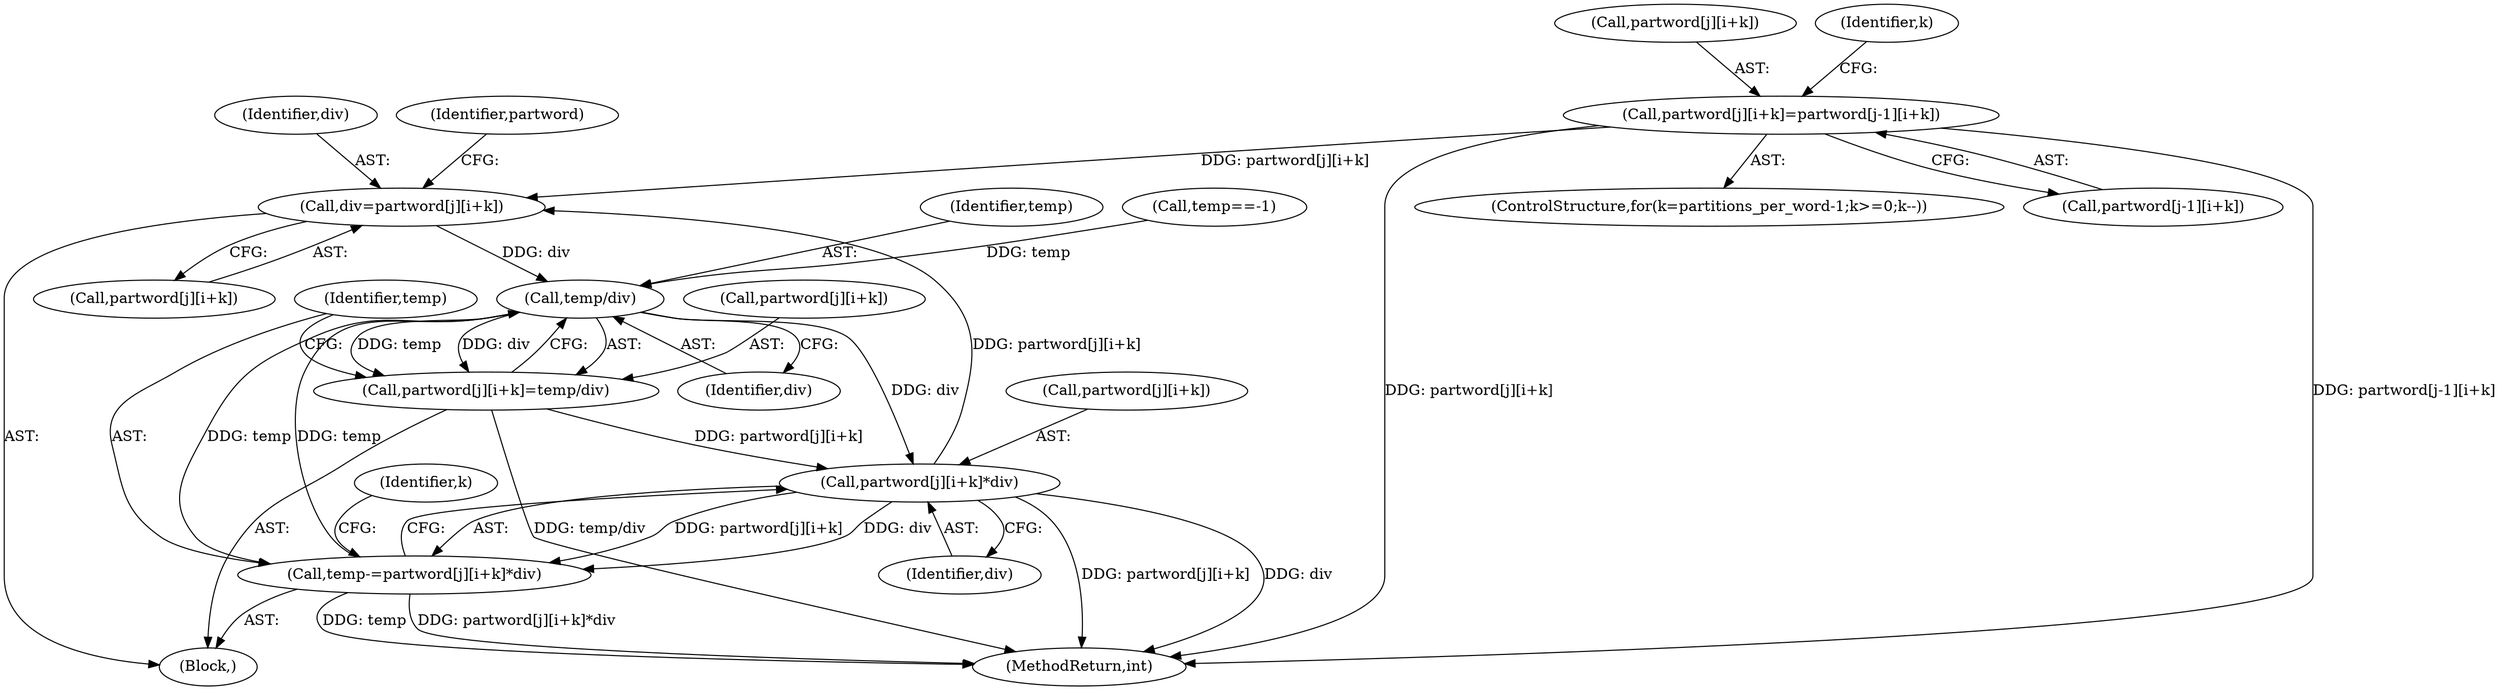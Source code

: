 digraph "0_Android_659030a2e80c38fb8da0a4eb68695349eec6778b@pointer" {
"1000370" [label="(Call,partword[j][i+k]=partword[j-1][i+k])"];
"1000423" [label="(Call,div=partword[j][i+k])"];
"1000440" [label="(Call,temp/div)"];
"1000432" [label="(Call,partword[j][i+k]=temp/div)"];
"1000445" [label="(Call,partword[j][i+k]*div)"];
"1000443" [label="(Call,temp-=partword[j][i+k]*div)"];
"1000444" [label="(Identifier,temp)"];
"1000370" [label="(Call,partword[j][i+k]=partword[j-1][i+k])"];
"1000445" [label="(Call,partword[j][i+k]*div)"];
"1000424" [label="(Identifier,div)"];
"1000446" [label="(Call,partword[j][i+k])"];
"1000371" [label="(Call,partword[j][i+k])"];
"1000443" [label="(Call,temp-=partword[j][i+k]*div)"];
"1000453" [label="(Identifier,div)"];
"1000432" [label="(Call,partword[j][i+k]=temp/div)"];
"1000359" [label="(ControlStructure,for(k=partitions_per_word-1;k>=0;k--))"];
"1000441" [label="(Identifier,temp)"];
"1000421" [label="(Block,)"];
"1000433" [label="(Call,partword[j][i+k])"];
"1000423" [label="(Call,div=partword[j][i+k])"];
"1000407" [label="(Call,temp==-1)"];
"1000864" [label="(MethodReturn,int)"];
"1000420" [label="(Identifier,k)"];
"1000440" [label="(Call,temp/div)"];
"1000442" [label="(Identifier,div)"];
"1000378" [label="(Call,partword[j-1][i+k])"];
"1000435" [label="(Identifier,partword)"];
"1000425" [label="(Call,partword[j][i+k])"];
"1000369" [label="(Identifier,k)"];
"1000370" -> "1000359"  [label="AST: "];
"1000370" -> "1000378"  [label="CFG: "];
"1000371" -> "1000370"  [label="AST: "];
"1000378" -> "1000370"  [label="AST: "];
"1000369" -> "1000370"  [label="CFG: "];
"1000370" -> "1000864"  [label="DDG: partword[j-1][i+k]"];
"1000370" -> "1000864"  [label="DDG: partword[j][i+k]"];
"1000370" -> "1000423"  [label="DDG: partword[j][i+k]"];
"1000423" -> "1000421"  [label="AST: "];
"1000423" -> "1000425"  [label="CFG: "];
"1000424" -> "1000423"  [label="AST: "];
"1000425" -> "1000423"  [label="AST: "];
"1000435" -> "1000423"  [label="CFG: "];
"1000445" -> "1000423"  [label="DDG: partword[j][i+k]"];
"1000423" -> "1000440"  [label="DDG: div"];
"1000440" -> "1000432"  [label="AST: "];
"1000440" -> "1000442"  [label="CFG: "];
"1000441" -> "1000440"  [label="AST: "];
"1000442" -> "1000440"  [label="AST: "];
"1000432" -> "1000440"  [label="CFG: "];
"1000440" -> "1000432"  [label="DDG: temp"];
"1000440" -> "1000432"  [label="DDG: div"];
"1000407" -> "1000440"  [label="DDG: temp"];
"1000443" -> "1000440"  [label="DDG: temp"];
"1000440" -> "1000443"  [label="DDG: temp"];
"1000440" -> "1000445"  [label="DDG: div"];
"1000432" -> "1000421"  [label="AST: "];
"1000433" -> "1000432"  [label="AST: "];
"1000444" -> "1000432"  [label="CFG: "];
"1000432" -> "1000864"  [label="DDG: temp/div"];
"1000432" -> "1000445"  [label="DDG: partword[j][i+k]"];
"1000445" -> "1000443"  [label="AST: "];
"1000445" -> "1000453"  [label="CFG: "];
"1000446" -> "1000445"  [label="AST: "];
"1000453" -> "1000445"  [label="AST: "];
"1000443" -> "1000445"  [label="CFG: "];
"1000445" -> "1000864"  [label="DDG: partword[j][i+k]"];
"1000445" -> "1000864"  [label="DDG: div"];
"1000445" -> "1000443"  [label="DDG: partword[j][i+k]"];
"1000445" -> "1000443"  [label="DDG: div"];
"1000443" -> "1000421"  [label="AST: "];
"1000444" -> "1000443"  [label="AST: "];
"1000420" -> "1000443"  [label="CFG: "];
"1000443" -> "1000864"  [label="DDG: partword[j][i+k]*div"];
"1000443" -> "1000864"  [label="DDG: temp"];
}
